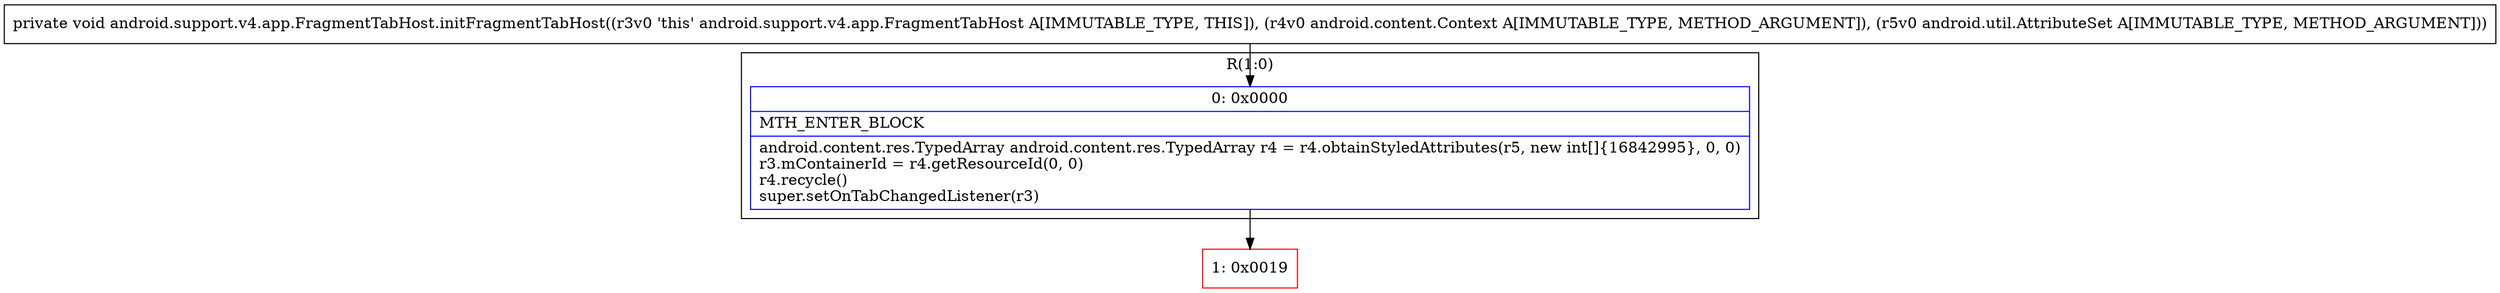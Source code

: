 digraph "CFG forandroid.support.v4.app.FragmentTabHost.initFragmentTabHost(Landroid\/content\/Context;Landroid\/util\/AttributeSet;)V" {
subgraph cluster_Region_2116946547 {
label = "R(1:0)";
node [shape=record,color=blue];
Node_0 [shape=record,label="{0\:\ 0x0000|MTH_ENTER_BLOCK\l|android.content.res.TypedArray android.content.res.TypedArray r4 = r4.obtainStyledAttributes(r5, new int[]\{16842995\}, 0, 0)\lr3.mContainerId = r4.getResourceId(0, 0)\lr4.recycle()\lsuper.setOnTabChangedListener(r3)\l}"];
}
Node_1 [shape=record,color=red,label="{1\:\ 0x0019}"];
MethodNode[shape=record,label="{private void android.support.v4.app.FragmentTabHost.initFragmentTabHost((r3v0 'this' android.support.v4.app.FragmentTabHost A[IMMUTABLE_TYPE, THIS]), (r4v0 android.content.Context A[IMMUTABLE_TYPE, METHOD_ARGUMENT]), (r5v0 android.util.AttributeSet A[IMMUTABLE_TYPE, METHOD_ARGUMENT])) }"];
MethodNode -> Node_0;
Node_0 -> Node_1;
}

